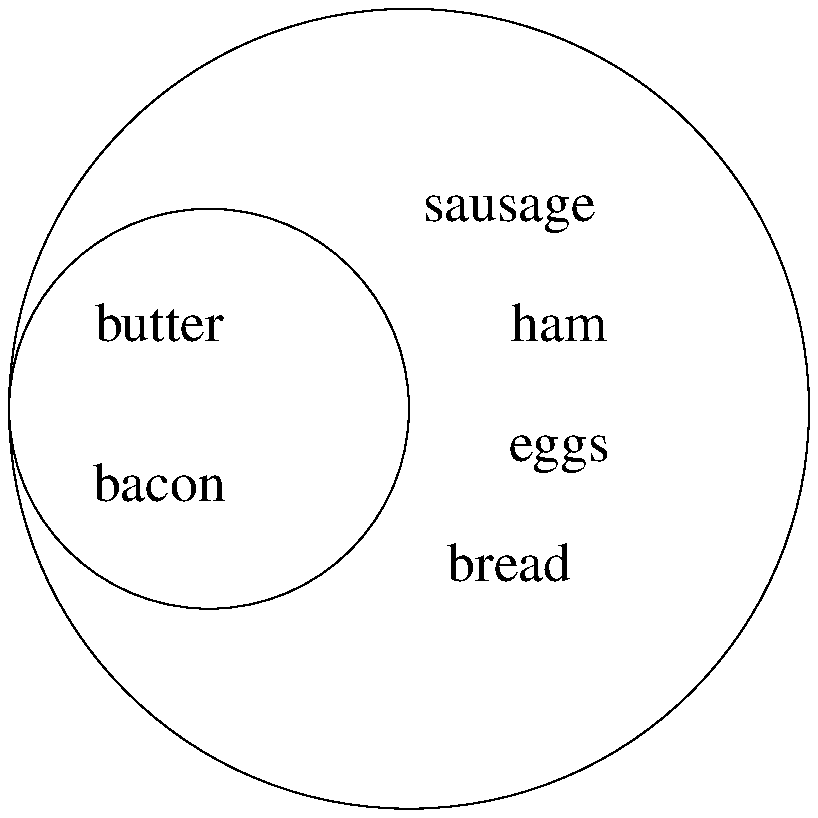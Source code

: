 .po 0.25i
.PS
{circle rad 2}
{circle rad 1}
.ps +10
move up 1
move right 2.5
"sausage"
move right 0.25
move down  0.6
"ham"
move down  0.6
"eggs"
move left 0.25
move down  0.6
"bread"
move to last circle
move left 0.25
move up 0.4
"butter"
move down 0.8
"bacon"
.PE

